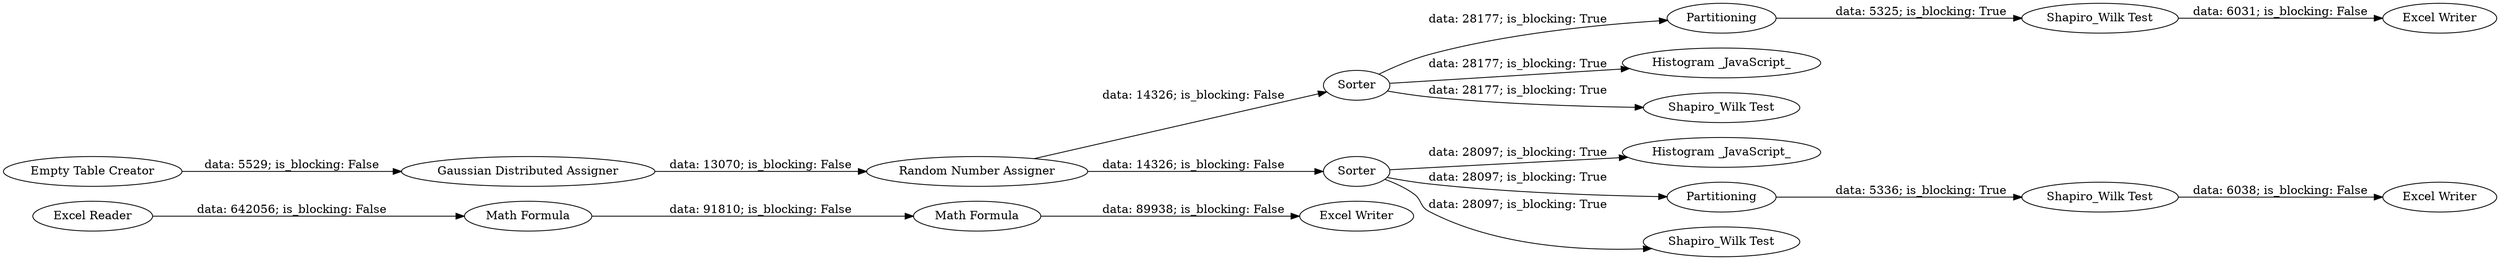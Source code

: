 digraph {
	"369259554972447812_4" [label="Math Formula"]
	"369259554972447812_8" [label="Random Number Assigner"]
	"369259554972447812_11" [label=Partitioning]
	"369259554972447812_2" [label="Math Formula"]
	"369259554972447812_12" [label="Shapiro_Wilk Test"]
	"369259554972447812_19" [label=Sorter]
	"369259554972447812_7" [label="Histogram _JavaScript_"]
	"369259554972447812_3" [label="Excel Writer"]
	"369259554972447812_9" [label=Sorter]
	"369259554972447812_13" [label="Histogram _JavaScript_"]
	"369259554972447812_15" [label="Shapiro_Wilk Test"]
	"369259554972447812_6" [label="Gaussian Distributed Assigner"]
	"369259554972447812_5" [label="Empty Table Creator"]
	"369259554972447812_14" [label=Partitioning]
	"369259554972447812_20" [label="Excel Writer"]
	"369259554972447812_1" [label="Excel Reader"]
	"369259554972447812_10" [label="Shapiro_Wilk Test"]
	"369259554972447812_21" [label="Excel Writer"]
	"369259554972447812_16" [label="Shapiro_Wilk Test"]
	"369259554972447812_9" -> "369259554972447812_13" [label="data: 28097; is_blocking: True"]
	"369259554972447812_8" -> "369259554972447812_19" [label="data: 14326; is_blocking: False"]
	"369259554972447812_9" -> "369259554972447812_14" [label="data: 28097; is_blocking: True"]
	"369259554972447812_8" -> "369259554972447812_9" [label="data: 14326; is_blocking: False"]
	"369259554972447812_16" -> "369259554972447812_20" [label="data: 6038; is_blocking: False"]
	"369259554972447812_12" -> "369259554972447812_21" [label="data: 6031; is_blocking: False"]
	"369259554972447812_5" -> "369259554972447812_6" [label="data: 5529; is_blocking: False"]
	"369259554972447812_1" -> "369259554972447812_2" [label="data: 642056; is_blocking: False"]
	"369259554972447812_14" -> "369259554972447812_16" [label="data: 5336; is_blocking: True"]
	"369259554972447812_4" -> "369259554972447812_3" [label="data: 89938; is_blocking: False"]
	"369259554972447812_11" -> "369259554972447812_12" [label="data: 5325; is_blocking: True"]
	"369259554972447812_2" -> "369259554972447812_4" [label="data: 91810; is_blocking: False"]
	"369259554972447812_19" -> "369259554972447812_7" [label="data: 28177; is_blocking: True"]
	"369259554972447812_19" -> "369259554972447812_11" [label="data: 28177; is_blocking: True"]
	"369259554972447812_19" -> "369259554972447812_15" [label="data: 28177; is_blocking: True"]
	"369259554972447812_6" -> "369259554972447812_8" [label="data: 13070; is_blocking: False"]
	"369259554972447812_9" -> "369259554972447812_10" [label="data: 28097; is_blocking: True"]
	rankdir=LR
}
